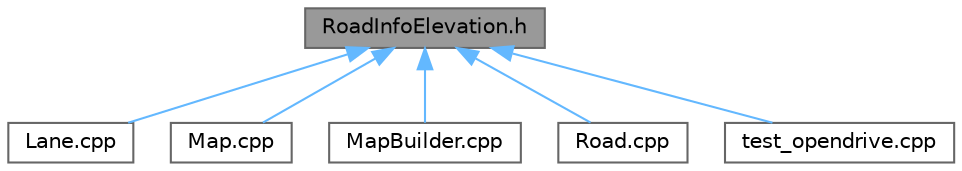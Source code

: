 digraph "RoadInfoElevation.h"
{
 // INTERACTIVE_SVG=YES
 // LATEX_PDF_SIZE
  bgcolor="transparent";
  edge [fontname=Helvetica,fontsize=10,labelfontname=Helvetica,labelfontsize=10];
  node [fontname=Helvetica,fontsize=10,shape=box,height=0.2,width=0.4];
  Node1 [id="Node000001",label="RoadInfoElevation.h",height=0.2,width=0.4,color="gray40", fillcolor="grey60", style="filled", fontcolor="black",tooltip=" "];
  Node1 -> Node2 [id="edge1_Node000001_Node000002",dir="back",color="steelblue1",style="solid",tooltip=" "];
  Node2 [id="Node000002",label="Lane.cpp",height=0.2,width=0.4,color="grey40", fillcolor="white", style="filled",URL="$dc/d13/Lane_8cpp.html",tooltip=" "];
  Node1 -> Node3 [id="edge2_Node000001_Node000003",dir="back",color="steelblue1",style="solid",tooltip=" "];
  Node3 [id="Node000003",label="Map.cpp",height=0.2,width=0.4,color="grey40", fillcolor="white", style="filled",URL="$d9/d5a/road_2Map_8cpp.html",tooltip=" "];
  Node1 -> Node4 [id="edge3_Node000001_Node000004",dir="back",color="steelblue1",style="solid",tooltip=" "];
  Node4 [id="Node000004",label="MapBuilder.cpp",height=0.2,width=0.4,color="grey40", fillcolor="white", style="filled",URL="$df/da9/MapBuilder_8cpp.html",tooltip=" "];
  Node1 -> Node5 [id="edge4_Node000001_Node000005",dir="back",color="steelblue1",style="solid",tooltip=" "];
  Node5 [id="Node000005",label="Road.cpp",height=0.2,width=0.4,color="grey40", fillcolor="white", style="filled",URL="$dc/d2f/Road_8cpp.html",tooltip=" "];
  Node1 -> Node6 [id="edge5_Node000001_Node000006",dir="back",color="steelblue1",style="solid",tooltip=" "];
  Node6 [id="Node000006",label="test_opendrive.cpp",height=0.2,width=0.4,color="grey40", fillcolor="white", style="filled",URL="$d1/dc0/test__opendrive_8cpp.html",tooltip=" "];
}
